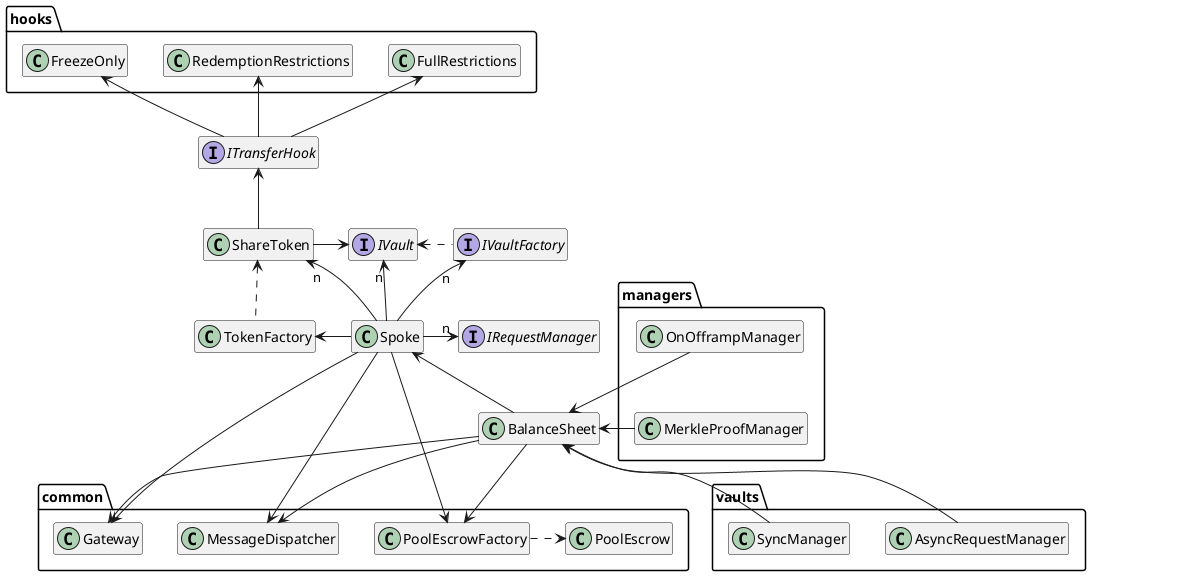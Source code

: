 @startuml
hide empty members

package common {
    class Gateway
    class MessageDispatcher
    class PoolEscrow
    class PoolEscrowFactory
}

package managers {
    class OnOfframpManager
    class MerkleProofManager
}

package vaults {
    class AsyncRequestManager
    class SyncManager
}

package hooks {
    class FreezeOnly
    class RedemptionRestrictions
    class FullRestrictions
}

class Hidden

class Spoke
class ShareToken
class BalanceSheet
class TokenFactory

interface IVaultFactory
interface IVault
interface IRequestManager
interface ITransferHook

ITransferHook -up-> FreezeOnly
ITransferHook -up-> RedemptionRestrictions
ITransferHook -up-> FullRestrictions

Spoke -left-> TokenFactory
Spoke -down--> PoolEscrowFactory
Spoke -up->"n" IVaultFactory
Spoke -up->"n" ShareToken
Spoke -up->"n" IVault
Spoke ---> Gateway
Spoke ---> MessageDispatcher
Spoke -right->"n" IRequestManager

BalanceSheet -right-> PoolEscrowFactory
BalanceSheet -left--> Spoke
BalanceSheet --> MessageDispatcher
BalanceSheet --> Gateway

PoolEscrowFactory .right.> PoolEscrow

ShareToken -up-> ITransferHook
ShareToken -right-> IVault

OnOfframpManager -down-> BalanceSheet
MerkleProofManager -up-> BalanceSheet
AsyncRequestManager -up-> BalanceSheet
SyncManager -up-> BalanceSheet

TokenFactory .up.> ShareToken
IVaultFactory .left.> IVault

' Hidden stuff to make things more visual

hide Hidden

OnOfframpManager -down[hidden]-> MerkleProofManager
MerkleProofManager -down-> Hidden
Hidden -up-> BalanceSheet

@enduml
